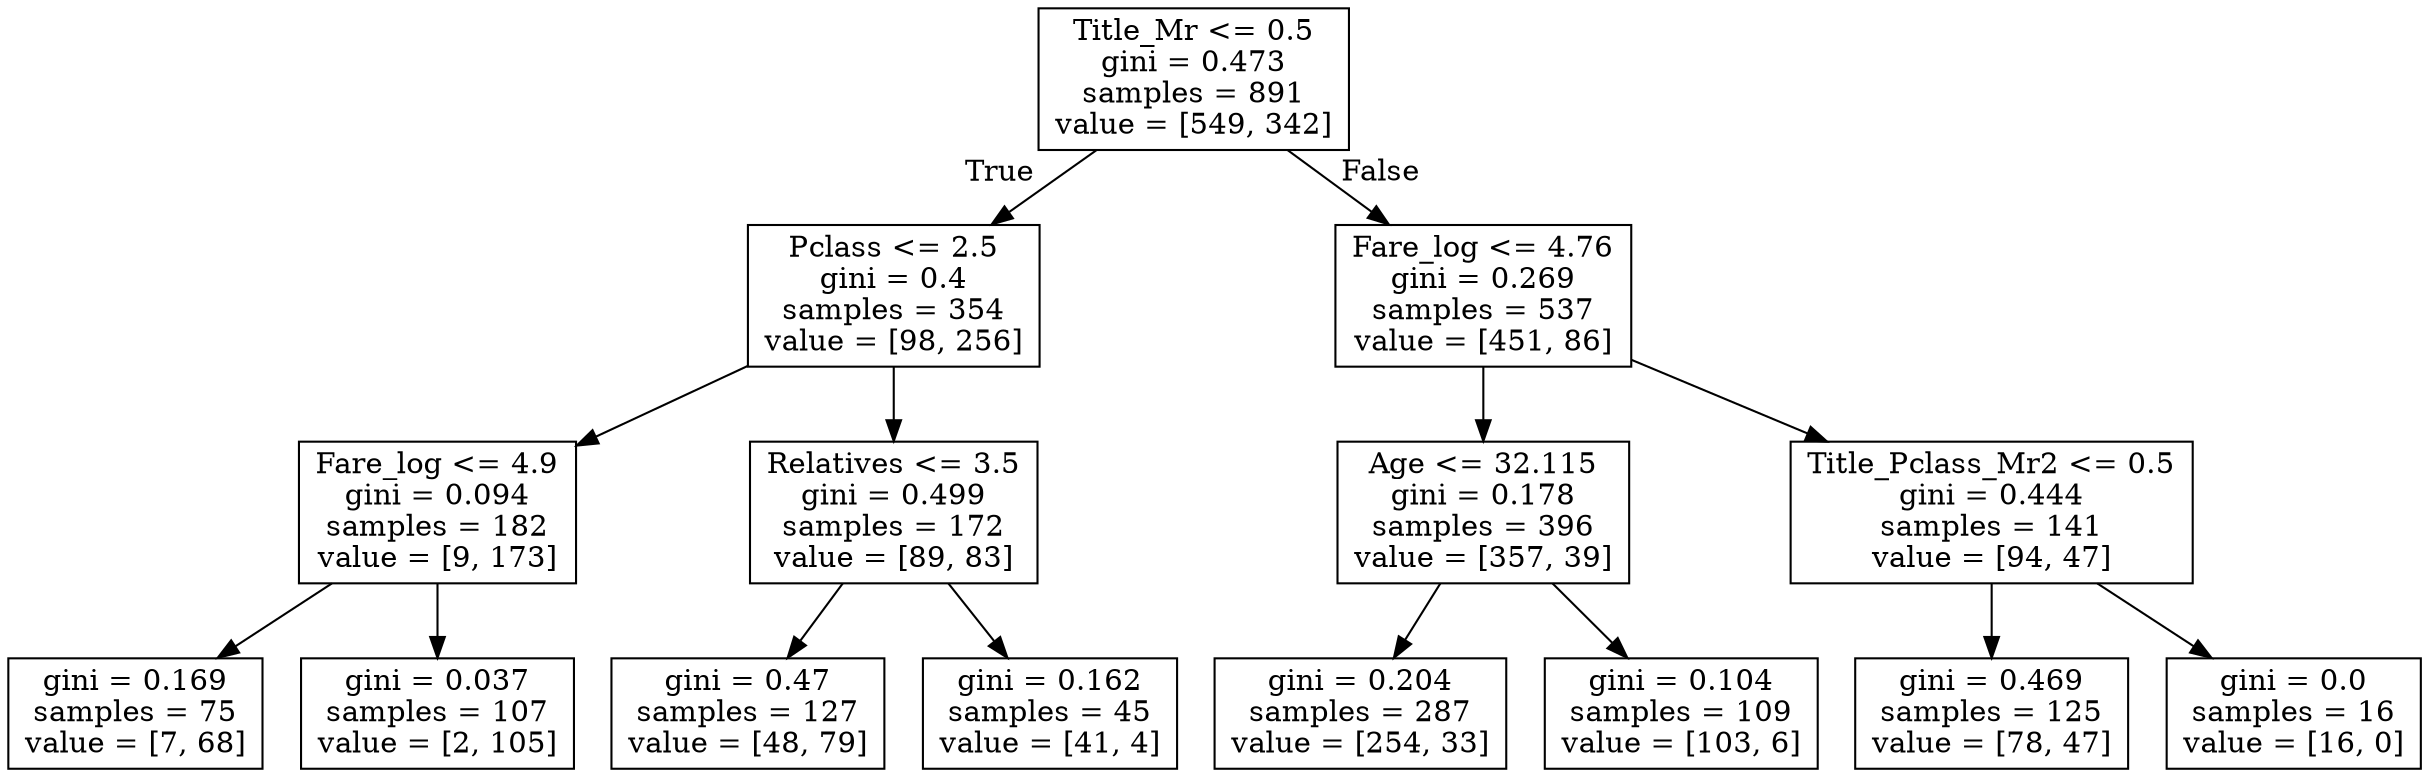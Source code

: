 digraph Tree {
node [shape=box] ;
0 [label="Title_Mr <= 0.5\ngini = 0.473\nsamples = 891\nvalue = [549, 342]"] ;
1 [label="Pclass <= 2.5\ngini = 0.4\nsamples = 354\nvalue = [98, 256]"] ;
0 -> 1 [labeldistance=2.5, labelangle=45, headlabel="True"] ;
2 [label="Fare_log <= 4.9\ngini = 0.094\nsamples = 182\nvalue = [9, 173]"] ;
1 -> 2 ;
3 [label="gini = 0.169\nsamples = 75\nvalue = [7, 68]"] ;
2 -> 3 ;
4 [label="gini = 0.037\nsamples = 107\nvalue = [2, 105]"] ;
2 -> 4 ;
5 [label="Relatives <= 3.5\ngini = 0.499\nsamples = 172\nvalue = [89, 83]"] ;
1 -> 5 ;
6 [label="gini = 0.47\nsamples = 127\nvalue = [48, 79]"] ;
5 -> 6 ;
7 [label="gini = 0.162\nsamples = 45\nvalue = [41, 4]"] ;
5 -> 7 ;
8 [label="Fare_log <= 4.76\ngini = 0.269\nsamples = 537\nvalue = [451, 86]"] ;
0 -> 8 [labeldistance=2.5, labelangle=-45, headlabel="False"] ;
9 [label="Age <= 32.115\ngini = 0.178\nsamples = 396\nvalue = [357, 39]"] ;
8 -> 9 ;
10 [label="gini = 0.204\nsamples = 287\nvalue = [254, 33]"] ;
9 -> 10 ;
11 [label="gini = 0.104\nsamples = 109\nvalue = [103, 6]"] ;
9 -> 11 ;
12 [label="Title_Pclass_Mr2 <= 0.5\ngini = 0.444\nsamples = 141\nvalue = [94, 47]"] ;
8 -> 12 ;
13 [label="gini = 0.469\nsamples = 125\nvalue = [78, 47]"] ;
12 -> 13 ;
14 [label="gini = 0.0\nsamples = 16\nvalue = [16, 0]"] ;
12 -> 14 ;
}